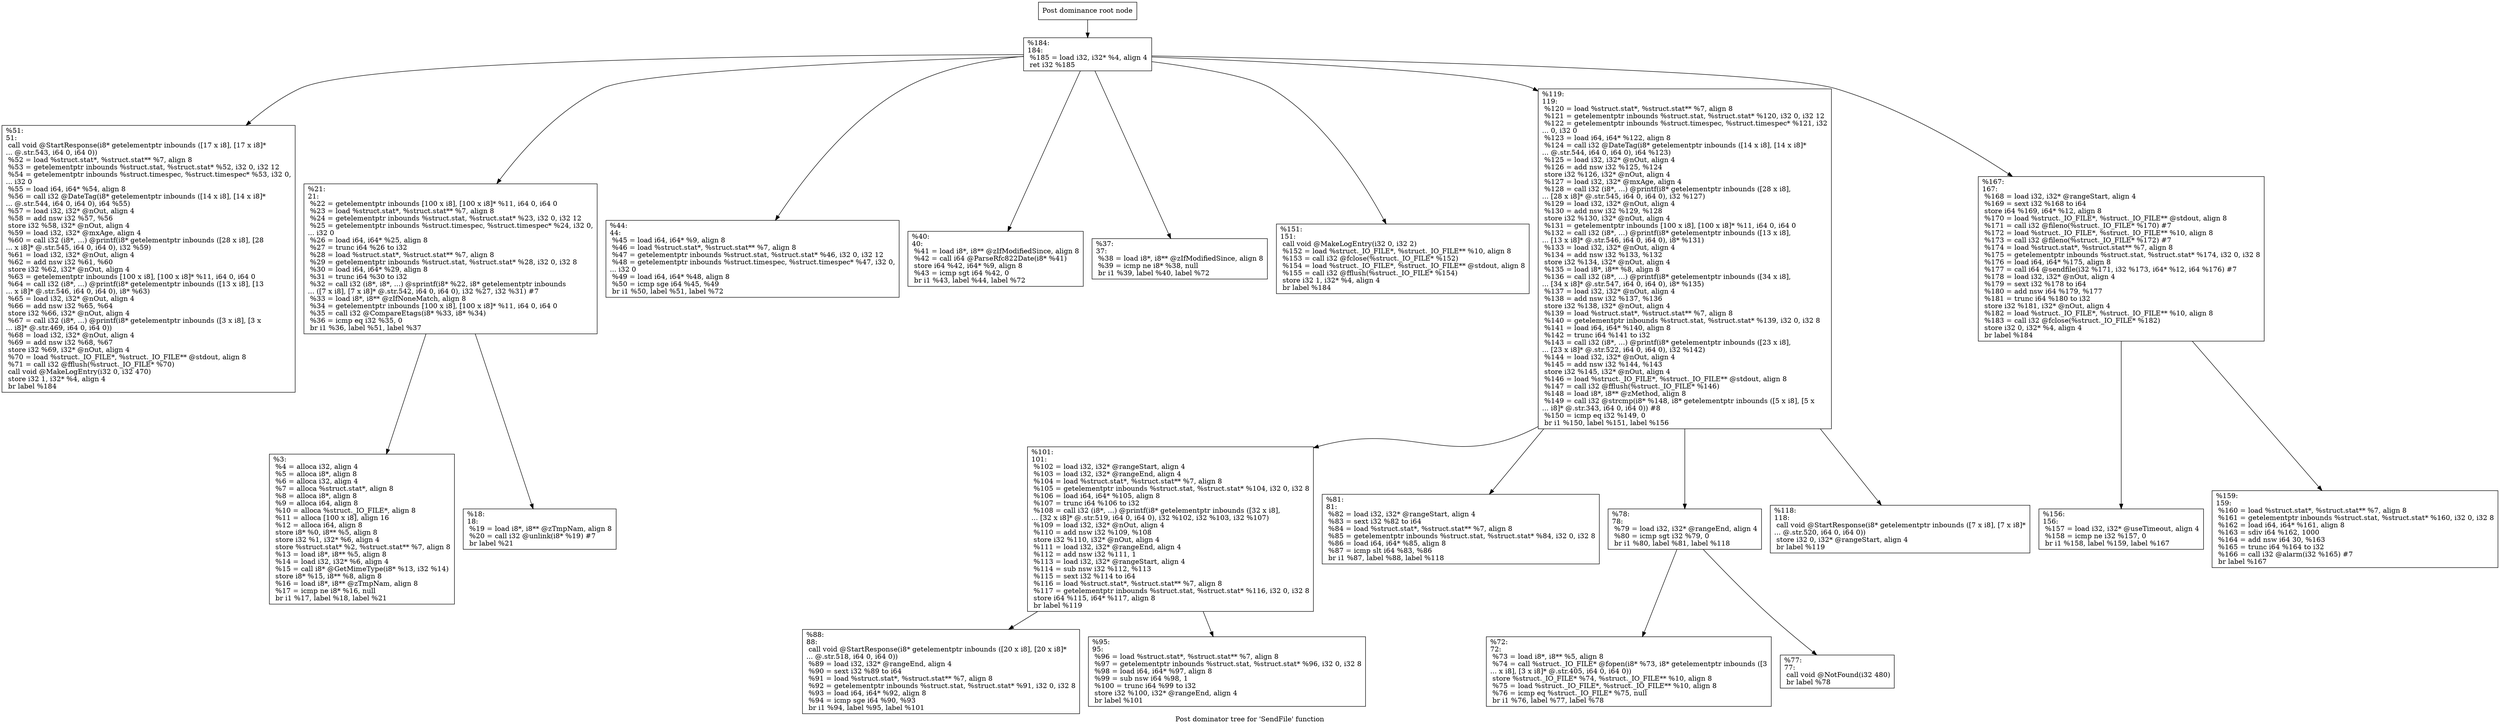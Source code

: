 digraph "Post dominator tree for 'SendFile' function" {
	label="Post dominator tree for 'SendFile' function";

	Node0x1777790 [shape=record,label="{Post dominance root node}"];
	Node0x1777790 -> Node0x172d9a0;
	Node0x172d9a0 [shape=record,label="{%184:\l184:                                              \l  %185 = load i32, i32* %4, align 4\l  ret i32 %185\l}"];
	Node0x172d9a0 -> Node0x16a08e0;
	Node0x172d9a0 -> Node0x1709f50;
	Node0x172d9a0 -> Node0x17074b0;
	Node0x172d9a0 -> Node0x16e25d0;
	Node0x172d9a0 -> Node0x16a6170;
	Node0x172d9a0 -> Node0x16d7280;
	Node0x172d9a0 -> Node0x1733fe0;
	Node0x172d9a0 -> Node0x16cf2d0;
	Node0x16a08e0 [shape=record,label="{%51:\l51:                                               \l  call void @StartResponse(i8* getelementptr inbounds ([17 x i8], [17 x i8]*\l... @.str.543, i64 0, i64 0))\l  %52 = load %struct.stat*, %struct.stat** %7, align 8\l  %53 = getelementptr inbounds %struct.stat, %struct.stat* %52, i32 0, i32 12\l  %54 = getelementptr inbounds %struct.timespec, %struct.timespec* %53, i32 0,\l... i32 0\l  %55 = load i64, i64* %54, align 8\l  %56 = call i32 @DateTag(i8* getelementptr inbounds ([14 x i8], [14 x i8]*\l... @.str.544, i64 0, i64 0), i64 %55)\l  %57 = load i32, i32* @nOut, align 4\l  %58 = add nsw i32 %57, %56\l  store i32 %58, i32* @nOut, align 4\l  %59 = load i32, i32* @mxAge, align 4\l  %60 = call i32 (i8*, ...) @printf(i8* getelementptr inbounds ([28 x i8], [28\l... x i8]* @.str.545, i64 0, i64 0), i32 %59)\l  %61 = load i32, i32* @nOut, align 4\l  %62 = add nsw i32 %61, %60\l  store i32 %62, i32* @nOut, align 4\l  %63 = getelementptr inbounds [100 x i8], [100 x i8]* %11, i64 0, i64 0\l  %64 = call i32 (i8*, ...) @printf(i8* getelementptr inbounds ([13 x i8], [13\l... x i8]* @.str.546, i64 0, i64 0), i8* %63)\l  %65 = load i32, i32* @nOut, align 4\l  %66 = add nsw i32 %65, %64\l  store i32 %66, i32* @nOut, align 4\l  %67 = call i32 (i8*, ...) @printf(i8* getelementptr inbounds ([3 x i8], [3 x\l... i8]* @.str.469, i64 0, i64 0))\l  %68 = load i32, i32* @nOut, align 4\l  %69 = add nsw i32 %68, %67\l  store i32 %69, i32* @nOut, align 4\l  %70 = load %struct._IO_FILE*, %struct._IO_FILE** @stdout, align 8\l  %71 = call i32 @fflush(%struct._IO_FILE* %70)\l  call void @MakeLogEntry(i32 0, i32 470)\l  store i32 1, i32* %4, align 4\l  br label %184\l}"];
	Node0x1709f50 [shape=record,label="{%21:\l21:                                               \l  %22 = getelementptr inbounds [100 x i8], [100 x i8]* %11, i64 0, i64 0\l  %23 = load %struct.stat*, %struct.stat** %7, align 8\l  %24 = getelementptr inbounds %struct.stat, %struct.stat* %23, i32 0, i32 12\l  %25 = getelementptr inbounds %struct.timespec, %struct.timespec* %24, i32 0,\l... i32 0\l  %26 = load i64, i64* %25, align 8\l  %27 = trunc i64 %26 to i32\l  %28 = load %struct.stat*, %struct.stat** %7, align 8\l  %29 = getelementptr inbounds %struct.stat, %struct.stat* %28, i32 0, i32 8\l  %30 = load i64, i64* %29, align 8\l  %31 = trunc i64 %30 to i32\l  %32 = call i32 (i8*, i8*, ...) @sprintf(i8* %22, i8* getelementptr inbounds\l... ([7 x i8], [7 x i8]* @.str.542, i64 0, i64 0), i32 %27, i32 %31) #7\l  %33 = load i8*, i8** @zIfNoneMatch, align 8\l  %34 = getelementptr inbounds [100 x i8], [100 x i8]* %11, i64 0, i64 0\l  %35 = call i32 @CompareEtags(i8* %33, i8* %34)\l  %36 = icmp eq i32 %35, 0\l  br i1 %36, label %51, label %37\l}"];
	Node0x1709f50 -> Node0x1709d60;
	Node0x1709f50 -> Node0x16ab580;
	Node0x1709d60 [shape=record,label="{%3:\l  %4 = alloca i32, align 4\l  %5 = alloca i8*, align 8\l  %6 = alloca i32, align 4\l  %7 = alloca %struct.stat*, align 8\l  %8 = alloca i8*, align 8\l  %9 = alloca i64, align 8\l  %10 = alloca %struct._IO_FILE*, align 8\l  %11 = alloca [100 x i8], align 16\l  %12 = alloca i64, align 8\l  store i8* %0, i8** %5, align 8\l  store i32 %1, i32* %6, align 4\l  store %struct.stat* %2, %struct.stat** %7, align 8\l  %13 = load i8*, i8** %5, align 8\l  %14 = load i32, i32* %6, align 4\l  %15 = call i8* @GetMimeType(i8* %13, i32 %14)\l  store i8* %15, i8** %8, align 8\l  %16 = load i8*, i8** @zTmpNam, align 8\l  %17 = icmp ne i8* %16, null\l  br i1 %17, label %18, label %21\l}"];
	Node0x16ab580 [shape=record,label="{%18:\l18:                                               \l  %19 = load i8*, i8** @zTmpNam, align 8\l  %20 = call i32 @unlink(i8* %19) #7\l  br label %21\l}"];
	Node0x17074b0 [shape=record,label="{%44:\l44:                                               \l  %45 = load i64, i64* %9, align 8\l  %46 = load %struct.stat*, %struct.stat** %7, align 8\l  %47 = getelementptr inbounds %struct.stat, %struct.stat* %46, i32 0, i32 12\l  %48 = getelementptr inbounds %struct.timespec, %struct.timespec* %47, i32 0,\l... i32 0\l  %49 = load i64, i64* %48, align 8\l  %50 = icmp sge i64 %45, %49\l  br i1 %50, label %51, label %72\l}"];
	Node0x16e25d0 [shape=record,label="{%40:\l40:                                               \l  %41 = load i8*, i8** @zIfModifiedSince, align 8\l  %42 = call i64 @ParseRfc822Date(i8* %41)\l  store i64 %42, i64* %9, align 8\l  %43 = icmp sgt i64 %42, 0\l  br i1 %43, label %44, label %72\l}"];
	Node0x16a6170 [shape=record,label="{%37:\l37:                                               \l  %38 = load i8*, i8** @zIfModifiedSince, align 8\l  %39 = icmp ne i8* %38, null\l  br i1 %39, label %40, label %72\l}"];
	Node0x16d7280 [shape=record,label="{%151:\l151:                                              \l  call void @MakeLogEntry(i32 0, i32 2)\l  %152 = load %struct._IO_FILE*, %struct._IO_FILE** %10, align 8\l  %153 = call i32 @fclose(%struct._IO_FILE* %152)\l  %154 = load %struct._IO_FILE*, %struct._IO_FILE** @stdout, align 8\l  %155 = call i32 @fflush(%struct._IO_FILE* %154)\l  store i32 1, i32* %4, align 4\l  br label %184\l}"];
	Node0x1733fe0 [shape=record,label="{%119:\l119:                                              \l  %120 = load %struct.stat*, %struct.stat** %7, align 8\l  %121 = getelementptr inbounds %struct.stat, %struct.stat* %120, i32 0, i32 12\l  %122 = getelementptr inbounds %struct.timespec, %struct.timespec* %121, i32\l... 0, i32 0\l  %123 = load i64, i64* %122, align 8\l  %124 = call i32 @DateTag(i8* getelementptr inbounds ([14 x i8], [14 x i8]*\l... @.str.544, i64 0, i64 0), i64 %123)\l  %125 = load i32, i32* @nOut, align 4\l  %126 = add nsw i32 %125, %124\l  store i32 %126, i32* @nOut, align 4\l  %127 = load i32, i32* @mxAge, align 4\l  %128 = call i32 (i8*, ...) @printf(i8* getelementptr inbounds ([28 x i8],\l... [28 x i8]* @.str.545, i64 0, i64 0), i32 %127)\l  %129 = load i32, i32* @nOut, align 4\l  %130 = add nsw i32 %129, %128\l  store i32 %130, i32* @nOut, align 4\l  %131 = getelementptr inbounds [100 x i8], [100 x i8]* %11, i64 0, i64 0\l  %132 = call i32 (i8*, ...) @printf(i8* getelementptr inbounds ([13 x i8],\l... [13 x i8]* @.str.546, i64 0, i64 0), i8* %131)\l  %133 = load i32, i32* @nOut, align 4\l  %134 = add nsw i32 %133, %132\l  store i32 %134, i32* @nOut, align 4\l  %135 = load i8*, i8** %8, align 8\l  %136 = call i32 (i8*, ...) @printf(i8* getelementptr inbounds ([34 x i8],\l... [34 x i8]* @.str.547, i64 0, i64 0), i8* %135)\l  %137 = load i32, i32* @nOut, align 4\l  %138 = add nsw i32 %137, %136\l  store i32 %138, i32* @nOut, align 4\l  %139 = load %struct.stat*, %struct.stat** %7, align 8\l  %140 = getelementptr inbounds %struct.stat, %struct.stat* %139, i32 0, i32 8\l  %141 = load i64, i64* %140, align 8\l  %142 = trunc i64 %141 to i32\l  %143 = call i32 (i8*, ...) @printf(i8* getelementptr inbounds ([23 x i8],\l... [23 x i8]* @.str.522, i64 0, i64 0), i32 %142)\l  %144 = load i32, i32* @nOut, align 4\l  %145 = add nsw i32 %144, %143\l  store i32 %145, i32* @nOut, align 4\l  %146 = load %struct._IO_FILE*, %struct._IO_FILE** @stdout, align 8\l  %147 = call i32 @fflush(%struct._IO_FILE* %146)\l  %148 = load i8*, i8** @zMethod, align 8\l  %149 = call i32 @strcmp(i8* %148, i8* getelementptr inbounds ([5 x i8], [5 x\l... i8]* @.str.343, i64 0, i64 0)) #8\l  %150 = icmp eq i32 %149, 0\l  br i1 %150, label %151, label %156\l}"];
	Node0x1733fe0 -> Node0x16b8a10;
	Node0x1733fe0 -> Node0x16f03d0;
	Node0x1733fe0 -> Node0x1729e00;
	Node0x1733fe0 -> Node0x170caf0;
	Node0x16b8a10 [shape=record,label="{%101:\l101:                                              \l  %102 = load i32, i32* @rangeStart, align 4\l  %103 = load i32, i32* @rangeEnd, align 4\l  %104 = load %struct.stat*, %struct.stat** %7, align 8\l  %105 = getelementptr inbounds %struct.stat, %struct.stat* %104, i32 0, i32 8\l  %106 = load i64, i64* %105, align 8\l  %107 = trunc i64 %106 to i32\l  %108 = call i32 (i8*, ...) @printf(i8* getelementptr inbounds ([32 x i8],\l... [32 x i8]* @.str.519, i64 0, i64 0), i32 %102, i32 %103, i32 %107)\l  %109 = load i32, i32* @nOut, align 4\l  %110 = add nsw i32 %109, %108\l  store i32 %110, i32* @nOut, align 4\l  %111 = load i32, i32* @rangeEnd, align 4\l  %112 = add nsw i32 %111, 1\l  %113 = load i32, i32* @rangeStart, align 4\l  %114 = sub nsw i32 %112, %113\l  %115 = sext i32 %114 to i64\l  %116 = load %struct.stat*, %struct.stat** %7, align 8\l  %117 = getelementptr inbounds %struct.stat, %struct.stat* %116, i32 0, i32 8\l  store i64 %115, i64* %117, align 8\l  br label %119\l}"];
	Node0x16b8a10 -> Node0x17036e0;
	Node0x16b8a10 -> Node0x16eb370;
	Node0x17036e0 [shape=record,label="{%88:\l88:                                               \l  call void @StartResponse(i8* getelementptr inbounds ([20 x i8], [20 x i8]*\l... @.str.518, i64 0, i64 0))\l  %89 = load i32, i32* @rangeEnd, align 4\l  %90 = sext i32 %89 to i64\l  %91 = load %struct.stat*, %struct.stat** %7, align 8\l  %92 = getelementptr inbounds %struct.stat, %struct.stat* %91, i32 0, i32 8\l  %93 = load i64, i64* %92, align 8\l  %94 = icmp sge i64 %90, %93\l  br i1 %94, label %95, label %101\l}"];
	Node0x16eb370 [shape=record,label="{%95:\l95:                                               \l  %96 = load %struct.stat*, %struct.stat** %7, align 8\l  %97 = getelementptr inbounds %struct.stat, %struct.stat* %96, i32 0, i32 8\l  %98 = load i64, i64* %97, align 8\l  %99 = sub nsw i64 %98, 1\l  %100 = trunc i64 %99 to i32\l  store i32 %100, i32* @rangeEnd, align 4\l  br label %101\l}"];
	Node0x16f03d0 [shape=record,label="{%81:\l81:                                               \l  %82 = load i32, i32* @rangeStart, align 4\l  %83 = sext i32 %82 to i64\l  %84 = load %struct.stat*, %struct.stat** %7, align 8\l  %85 = getelementptr inbounds %struct.stat, %struct.stat* %84, i32 0, i32 8\l  %86 = load i64, i64* %85, align 8\l  %87 = icmp slt i64 %83, %86\l  br i1 %87, label %88, label %118\l}"];
	Node0x1729e00 [shape=record,label="{%78:\l78:                                               \l  %79 = load i32, i32* @rangeEnd, align 4\l  %80 = icmp sgt i32 %79, 0\l  br i1 %80, label %81, label %118\l}"];
	Node0x1729e00 -> Node0x16a86a0;
	Node0x1729e00 -> Node0x16b1ea0;
	Node0x16a86a0 [shape=record,label="{%72:\l72:                                               \l  %73 = load i8*, i8** %5, align 8\l  %74 = call %struct._IO_FILE* @fopen(i8* %73, i8* getelementptr inbounds ([3\l... x i8], [3 x i8]* @.str.405, i64 0, i64 0))\l  store %struct._IO_FILE* %74, %struct._IO_FILE** %10, align 8\l  %75 = load %struct._IO_FILE*, %struct._IO_FILE** %10, align 8\l  %76 = icmp eq %struct._IO_FILE* %75, null\l  br i1 %76, label %77, label %78\l}"];
	Node0x16b1ea0 [shape=record,label="{%77:\l77:                                               \l  call void @NotFound(i32 480)\l  br label %78\l}"];
	Node0x170caf0 [shape=record,label="{%118:\l118:                                              \l  call void @StartResponse(i8* getelementptr inbounds ([7 x i8], [7 x i8]*\l... @.str.520, i64 0, i64 0))\l  store i32 0, i32* @rangeStart, align 4\l  br label %119\l}"];
	Node0x16cf2d0 [shape=record,label="{%167:\l167:                                              \l  %168 = load i32, i32* @rangeStart, align 4\l  %169 = sext i32 %168 to i64\l  store i64 %169, i64* %12, align 8\l  %170 = load %struct._IO_FILE*, %struct._IO_FILE** @stdout, align 8\l  %171 = call i32 @fileno(%struct._IO_FILE* %170) #7\l  %172 = load %struct._IO_FILE*, %struct._IO_FILE** %10, align 8\l  %173 = call i32 @fileno(%struct._IO_FILE* %172) #7\l  %174 = load %struct.stat*, %struct.stat** %7, align 8\l  %175 = getelementptr inbounds %struct.stat, %struct.stat* %174, i32 0, i32 8\l  %176 = load i64, i64* %175, align 8\l  %177 = call i64 @sendfile(i32 %171, i32 %173, i64* %12, i64 %176) #7\l  %178 = load i32, i32* @nOut, align 4\l  %179 = sext i32 %178 to i64\l  %180 = add nsw i64 %179, %177\l  %181 = trunc i64 %180 to i32\l  store i32 %181, i32* @nOut, align 4\l  %182 = load %struct._IO_FILE*, %struct._IO_FILE** %10, align 8\l  %183 = call i32 @fclose(%struct._IO_FILE* %182)\l  store i32 0, i32* %4, align 4\l  br label %184\l}"];
	Node0x16cf2d0 -> Node0x16f1d80;
	Node0x16cf2d0 -> Node0x1700a90;
	Node0x16f1d80 [shape=record,label="{%156:\l156:                                              \l  %157 = load i32, i32* @useTimeout, align 4\l  %158 = icmp ne i32 %157, 0\l  br i1 %158, label %159, label %167\l}"];
	Node0x1700a90 [shape=record,label="{%159:\l159:                                              \l  %160 = load %struct.stat*, %struct.stat** %7, align 8\l  %161 = getelementptr inbounds %struct.stat, %struct.stat* %160, i32 0, i32 8\l  %162 = load i64, i64* %161, align 8\l  %163 = sdiv i64 %162, 1000\l  %164 = add nsw i64 30, %163\l  %165 = trunc i64 %164 to i32\l  %166 = call i32 @alarm(i32 %165) #7\l  br label %167\l}"];
}
